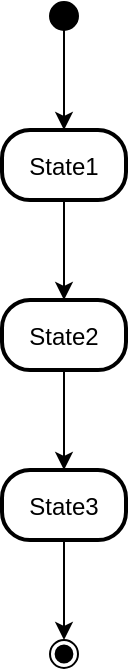 <mxfile version="24.7.17">
  <diagram name="Page-1" id="MgH1dV2g_ULgDPsPbQlj">
    <mxGraphModel>
      <root>
        <mxCell id="0" />
        <mxCell id="1" parent="0" />
        <mxCell id="2" value="" style="ellipse;fillColor=strokeColor;" vertex="1" parent="1">
          <mxGeometry x="32" y="8" width="14" height="14" as="geometry" />
        </mxCell>
        <mxCell id="3" value="State1" style="rounded=1;arcSize=40;strokeWidth=2" vertex="1" parent="1">
          <mxGeometry x="8" y="72" width="62" height="35" as="geometry" />
        </mxCell>
        <mxCell id="4" value="State2" style="rounded=1;arcSize=40;strokeWidth=2" vertex="1" parent="1">
          <mxGeometry x="8" y="157" width="62" height="35" as="geometry" />
        </mxCell>
        <mxCell id="5" value="State3" style="rounded=1;arcSize=40;strokeWidth=2" vertex="1" parent="1">
          <mxGeometry x="8" y="242" width="62" height="35" as="geometry" />
        </mxCell>
        <mxCell id="6" value="" style="ellipse;shape=endState;fillColor=strokeColor;" vertex="1" parent="1">
          <mxGeometry x="32" y="327" width="14" height="14" as="geometry" />
        </mxCell>
        <mxCell id="7" value="" style="curved=1;startArrow=none;;exitX=0.5;exitY=1;entryX=0.5;entryY=0;" edge="1" parent="1" source="2" target="3">
          <mxGeometry relative="1" as="geometry">
            <Array as="points" />
          </mxGeometry>
        </mxCell>
        <mxCell id="8" value="" style="curved=1;startArrow=none;;exitX=0.5;exitY=1;entryX=0.5;entryY=0;" edge="1" parent="1" source="3" target="4">
          <mxGeometry relative="1" as="geometry">
            <Array as="points" />
          </mxGeometry>
        </mxCell>
        <mxCell id="9" value="" style="curved=1;startArrow=none;;exitX=0.5;exitY=1;entryX=0.5;entryY=0;" edge="1" parent="1" source="4" target="5">
          <mxGeometry relative="1" as="geometry">
            <Array as="points" />
          </mxGeometry>
        </mxCell>
        <mxCell id="10" value="" style="curved=1;startArrow=none;;exitX=0.5;exitY=1;entryX=0.5;entryY=0;" edge="1" parent="1" source="5" target="6">
          <mxGeometry relative="1" as="geometry">
            <Array as="points" />
          </mxGeometry>
        </mxCell>
      </root>
    </mxGraphModel>
  </diagram>
</mxfile>
